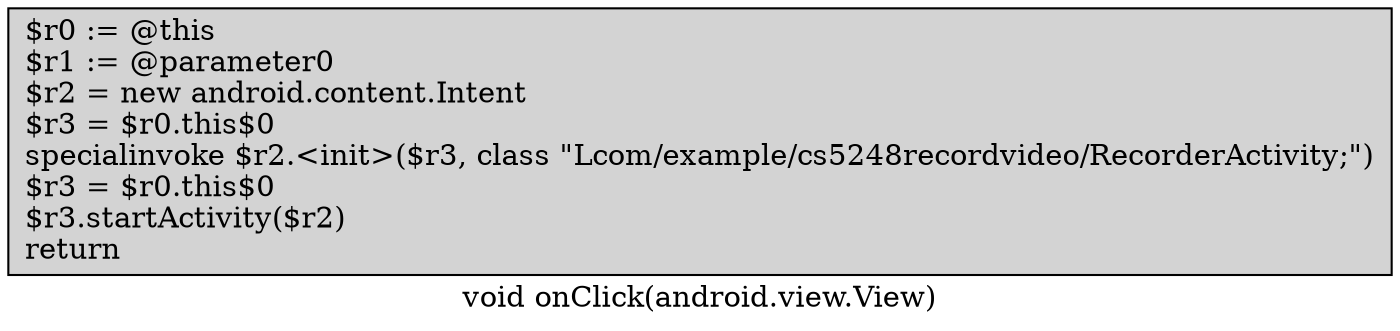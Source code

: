 digraph "void onClick(android.view.View)" {
    label="void onClick(android.view.View)";
    node [shape=box];
    "0" [style=filled,fillcolor=gray,style=filled,fillcolor=lightgray,label="$r0 := @this\l$r1 := @parameter0\l$r2 = new android.content.Intent\l$r3 = $r0.this$0\lspecialinvoke $r2.<init>($r3, class \"Lcom/example/cs5248recordvideo/RecorderActivity;\")\l$r3 = $r0.this$0\l$r3.startActivity($r2)\lreturn\l",];
}
